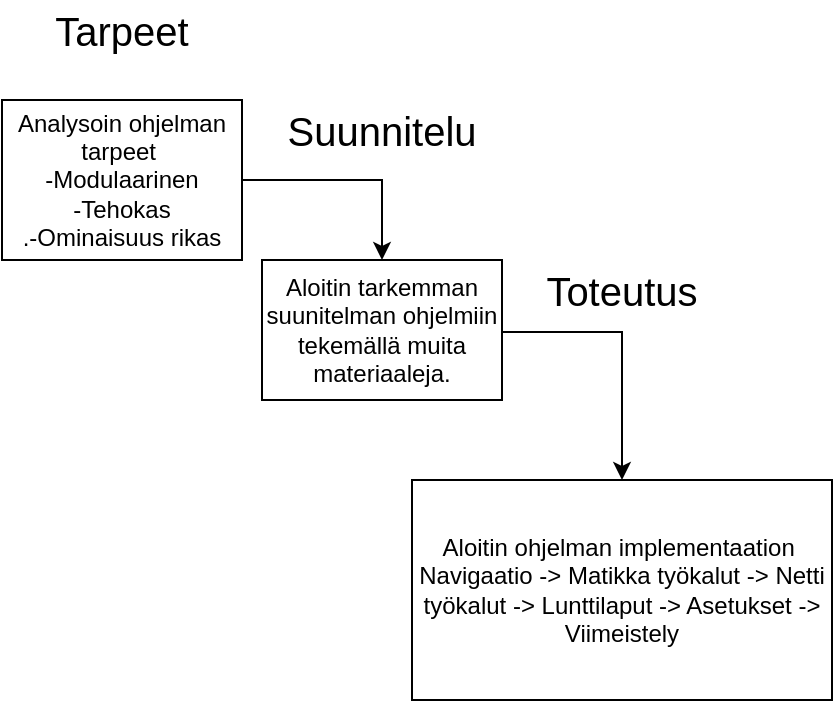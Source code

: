 <mxfile version="23.1.1" type="device">
  <diagram name="Sivu-1" id="DKXjx1UXoa4Yn7-UicZO">
    <mxGraphModel dx="1194" dy="708" grid="1" gridSize="10" guides="1" tooltips="1" connect="1" arrows="1" fold="1" page="1" pageScale="1" pageWidth="827" pageHeight="1169" math="0" shadow="0">
      <root>
        <mxCell id="0" />
        <mxCell id="1" parent="0" />
        <mxCell id="5eAiPCL7nS2B-TLZi2Tz-3" style="edgeStyle=orthogonalEdgeStyle;rounded=0;orthogonalLoop=1;jettySize=auto;html=1;entryX=0.5;entryY=0;entryDx=0;entryDy=0;" edge="1" parent="1" source="5eAiPCL7nS2B-TLZi2Tz-1" target="5eAiPCL7nS2B-TLZi2Tz-2">
          <mxGeometry relative="1" as="geometry" />
        </mxCell>
        <mxCell id="5eAiPCL7nS2B-TLZi2Tz-1" value="Analysoin ohjelman tarpeet&amp;nbsp;&lt;br&gt;-Modulaarinen&lt;br&gt;-Tehokas&lt;br&gt;.-Ominaisuus rikas" style="rounded=0;whiteSpace=wrap;html=1;" vertex="1" parent="1">
          <mxGeometry x="120" y="160" width="120" height="80" as="geometry" />
        </mxCell>
        <mxCell id="5eAiPCL7nS2B-TLZi2Tz-6" style="edgeStyle=orthogonalEdgeStyle;rounded=0;orthogonalLoop=1;jettySize=auto;html=1;entryX=0.5;entryY=0;entryDx=0;entryDy=0;" edge="1" parent="1" target="5eAiPCL7nS2B-TLZi2Tz-4">
          <mxGeometry relative="1" as="geometry">
            <mxPoint x="420" y="321" as="targetPoint" />
            <mxPoint x="370" y="276" as="sourcePoint" />
            <Array as="points">
              <mxPoint x="430" y="276" />
            </Array>
          </mxGeometry>
        </mxCell>
        <mxCell id="5eAiPCL7nS2B-TLZi2Tz-2" value="Aloitin tarkemman suunitelman ohjelmiin tekemällä muita materiaaleja." style="rounded=0;whiteSpace=wrap;html=1;" vertex="1" parent="1">
          <mxGeometry x="250" y="240" width="120" height="70" as="geometry" />
        </mxCell>
        <mxCell id="5eAiPCL7nS2B-TLZi2Tz-4" value="Aloitin ohjelman implementaation&amp;nbsp;&lt;br&gt;Navigaatio -&amp;gt; Matikka työkalut -&amp;gt; Netti työkalut -&amp;gt; Lunttilaput -&amp;gt; Asetukset -&amp;gt; Viimeistely" style="rounded=0;whiteSpace=wrap;html=1;" vertex="1" parent="1">
          <mxGeometry x="325" y="350" width="210" height="110" as="geometry" />
        </mxCell>
        <mxCell id="5eAiPCL7nS2B-TLZi2Tz-7" value="&lt;font style=&quot;font-size: 20px;&quot;&gt;Tarpeet&lt;/font&gt;" style="text;html=1;strokeColor=none;fillColor=none;align=center;verticalAlign=middle;whiteSpace=wrap;rounded=0;" vertex="1" parent="1">
          <mxGeometry x="130" y="110" width="100" height="30" as="geometry" />
        </mxCell>
        <mxCell id="5eAiPCL7nS2B-TLZi2Tz-9" value="&lt;font style=&quot;font-size: 20px;&quot;&gt;Suunnitelu&lt;/font&gt;" style="text;html=1;strokeColor=none;fillColor=none;align=center;verticalAlign=middle;whiteSpace=wrap;rounded=0;" vertex="1" parent="1">
          <mxGeometry x="260" y="160" width="100" height="30" as="geometry" />
        </mxCell>
        <mxCell id="5eAiPCL7nS2B-TLZi2Tz-10" value="&lt;span style=&quot;font-size: 20px;&quot;&gt;Toteutus&lt;/span&gt;" style="text;html=1;strokeColor=none;fillColor=none;align=center;verticalAlign=middle;whiteSpace=wrap;rounded=0;" vertex="1" parent="1">
          <mxGeometry x="380" y="240" width="100" height="30" as="geometry" />
        </mxCell>
      </root>
    </mxGraphModel>
  </diagram>
</mxfile>
